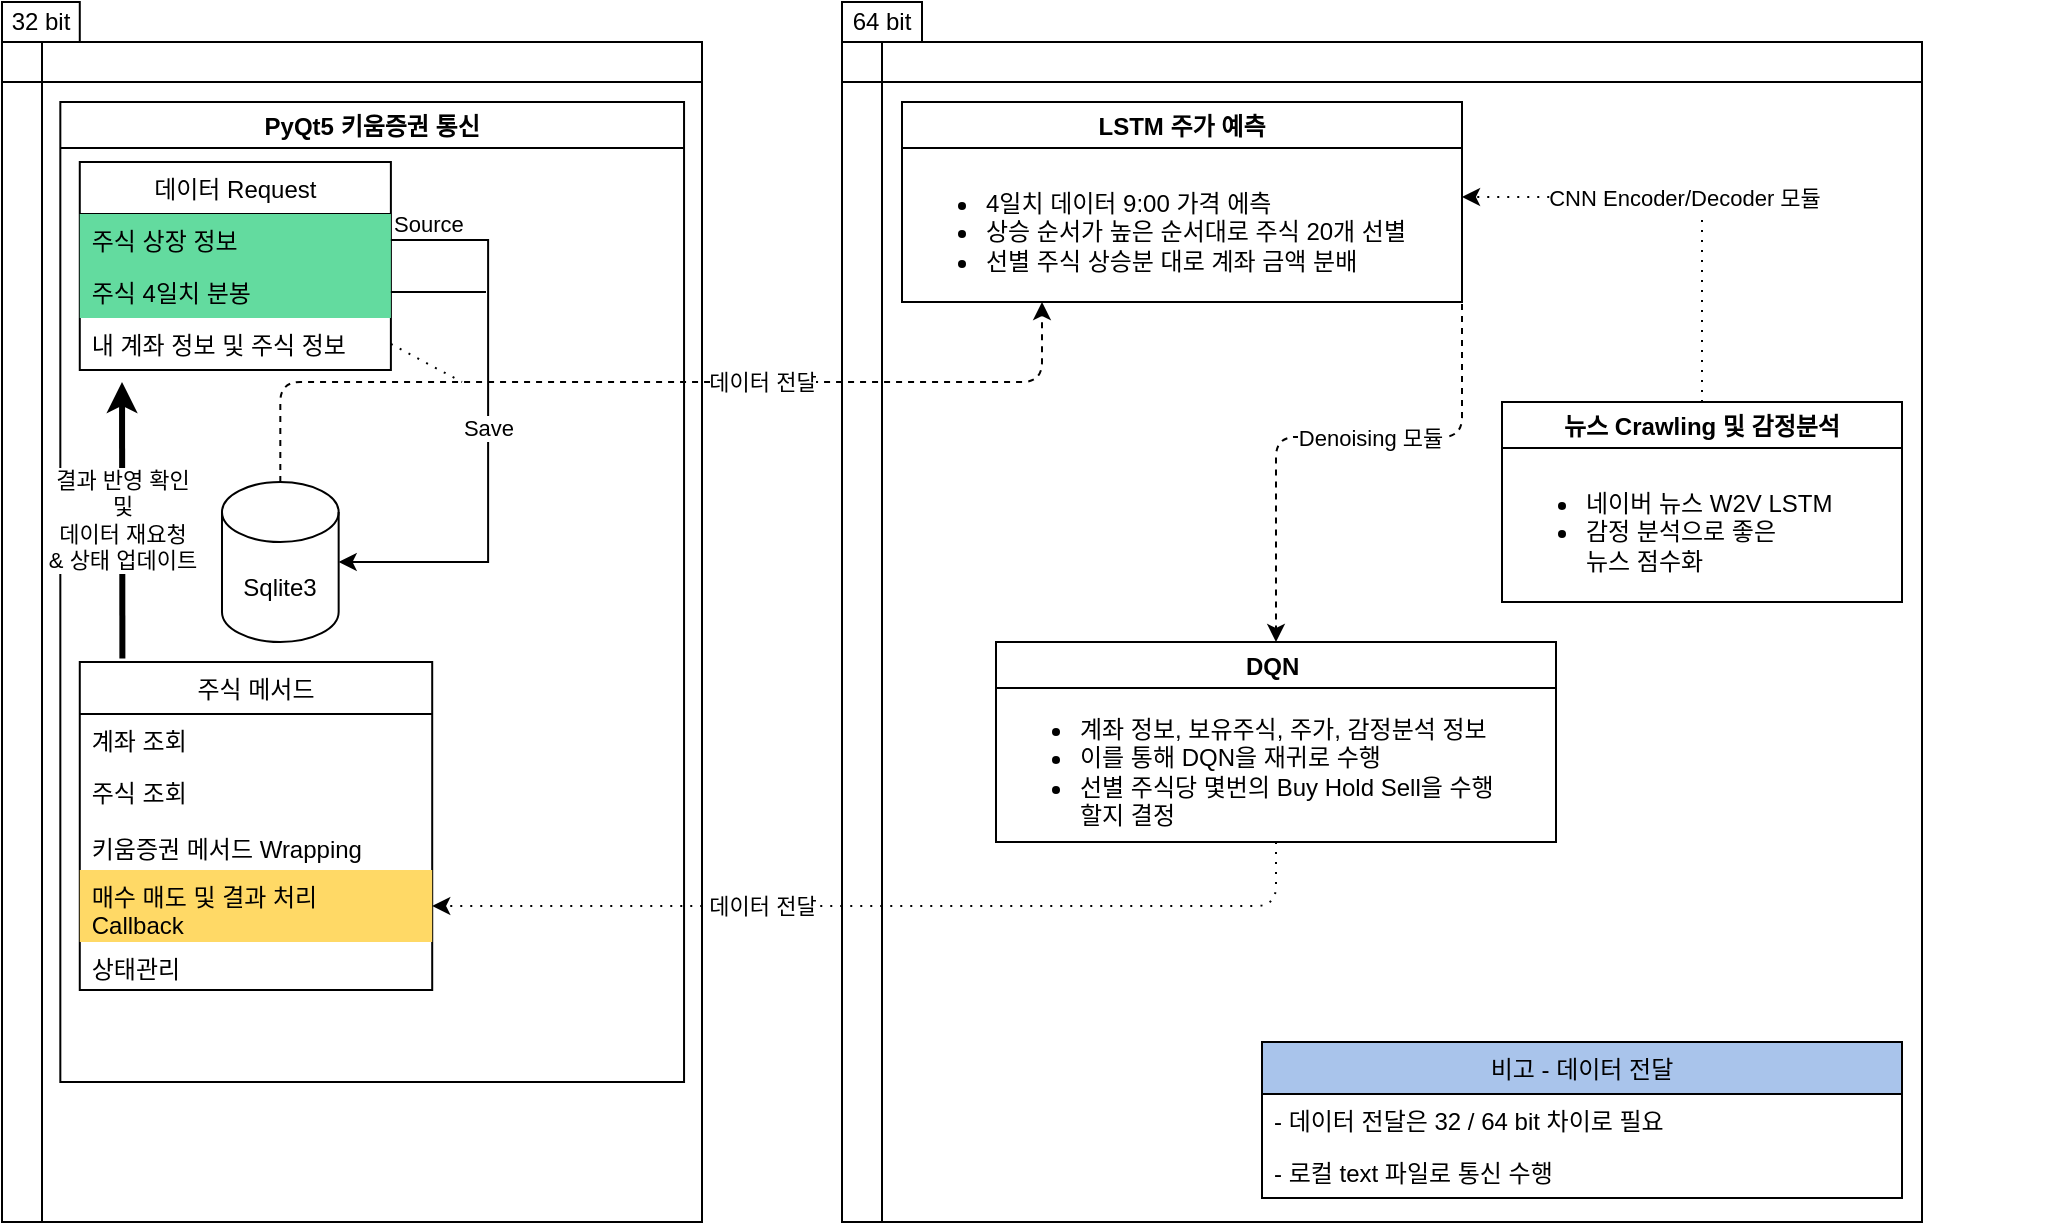 <mxfile version="15.2.7" type="device"><diagram id="C5RBs43oDa-KdzZeNtuy" name="Page-1"><mxGraphModel dx="1086" dy="765" grid="1" gridSize="10" guides="1" tooltips="1" connect="1" arrows="1" fold="1" page="1" pageScale="1" pageWidth="1169" pageHeight="827" math="0" shadow="0"><root><mxCell id="WIyWlLk6GJQsqaUBKTNV-0"/><mxCell id="WIyWlLk6GJQsqaUBKTNV-1" parent="WIyWlLk6GJQsqaUBKTNV-0"/><mxCell id="VBxSyq6mlXVu_zhZw_XC-9" value="" style="group;fillColor=default;" parent="WIyWlLk6GJQsqaUBKTNV-1" vertex="1" connectable="0"><mxGeometry x="470" y="40" width="540" height="610" as="geometry"/></mxCell><mxCell id="VBxSyq6mlXVu_zhZw_XC-5" value="" style="shape=internalStorage;whiteSpace=wrap;html=1;backgroundOutline=1;" parent="VBxSyq6mlXVu_zhZw_XC-9" vertex="1"><mxGeometry y="20" width="540" height="590" as="geometry"/></mxCell><mxCell id="VBxSyq6mlXVu_zhZw_XC-6" value="64 bit" style="text;html=1;strokeColor=default;fillColor=none;align=center;verticalAlign=middle;whiteSpace=wrap;rounded=0;" parent="VBxSyq6mlXVu_zhZw_XC-9" vertex="1"><mxGeometry width="40" height="20" as="geometry"/></mxCell><mxCell id="VBxSyq6mlXVu_zhZw_XC-31" value="LSTM 주가 예측" style="swimlane;strokeColor=default;fillColor=none;" parent="VBxSyq6mlXVu_zhZw_XC-9" vertex="1"><mxGeometry x="30" y="50" width="280" height="100" as="geometry"/></mxCell><mxCell id="VBxSyq6mlXVu_zhZw_XC-33" value="&lt;ul&gt;&lt;li&gt;4일치 데이터 9:00 가격 에측&lt;/li&gt;&lt;li&gt;상승 순서가 높은 순서대로 주식 20개 선별&lt;/li&gt;&lt;li&gt;선별 주식 상승분 대로 계좌 금액 분배&lt;/li&gt;&lt;/ul&gt;" style="text;html=1;strokeColor=none;fillColor=none;align=left;verticalAlign=middle;whiteSpace=wrap;rounded=0;" parent="VBxSyq6mlXVu_zhZw_XC-31" vertex="1"><mxGeometry y="30" width="280" height="70" as="geometry"/></mxCell><mxCell id="VBxSyq6mlXVu_zhZw_XC-34" value="DQN " style="swimlane;strokeColor=default;fillColor=none;" parent="VBxSyq6mlXVu_zhZw_XC-9" vertex="1"><mxGeometry x="77" y="320" width="280" height="100" as="geometry"/></mxCell><mxCell id="VBxSyq6mlXVu_zhZw_XC-35" value="&lt;ul&gt;&lt;li&gt;계좌 정보, 보유주식, 주가, 감정분석 정보&lt;/li&gt;&lt;li&gt;이를 통해 DQN을 재귀로 수행&lt;/li&gt;&lt;li&gt;선별 주식당 몇번의 Buy Hold Sell을 수행&lt;br&gt;할지 결정&amp;nbsp;&lt;/li&gt;&lt;/ul&gt;" style="text;html=1;strokeColor=none;fillColor=none;align=left;verticalAlign=middle;whiteSpace=wrap;rounded=0;" parent="VBxSyq6mlXVu_zhZw_XC-34" vertex="1"><mxGeometry y="30" width="280" height="70" as="geometry"/></mxCell><mxCell id="VBxSyq6mlXVu_zhZw_XC-38" value="Denoising 모듈" style="edgeStyle=elbowEdgeStyle;rounded=1;orthogonalLoop=1;jettySize=auto;elbow=vertical;html=1;exitX=1;exitY=0.5;exitDx=0;exitDy=0;dashed=1;entryX=0.5;entryY=0;entryDx=0;entryDy=0;" parent="VBxSyq6mlXVu_zhZw_XC-9" source="VBxSyq6mlXVu_zhZw_XC-33" target="VBxSyq6mlXVu_zhZw_XC-34" edge="1"><mxGeometry relative="1" as="geometry"/></mxCell><mxCell id="VBxSyq6mlXVu_zhZw_XC-53" value="뉴스 Crawling 및 감정분석" style="swimlane;strokeColor=default;fillColor=none;" parent="VBxSyq6mlXVu_zhZw_XC-9" vertex="1"><mxGeometry x="330" y="200" width="200" height="100" as="geometry"/></mxCell><mxCell id="VBxSyq6mlXVu_zhZw_XC-54" value="&lt;ul&gt;&lt;li&gt;네이버 뉴스 W2V LSTM&lt;/li&gt;&lt;li&gt;감정 분석으로 좋은 &lt;br&gt;뉴스 점수화&lt;/li&gt;&lt;/ul&gt;" style="text;html=1;strokeColor=none;fillColor=none;align=left;verticalAlign=middle;whiteSpace=wrap;rounded=0;" parent="VBxSyq6mlXVu_zhZw_XC-53" vertex="1"><mxGeometry y="30" width="280" height="70" as="geometry"/></mxCell><mxCell id="VBxSyq6mlXVu_zhZw_XC-55" value="CNN Encoder/Decoder 모듈" style="endArrow=classic;html=1;dashed=1;dashPattern=1 4;exitX=0.5;exitY=0;exitDx=0;exitDy=0;entryX=1;entryY=0.25;entryDx=0;entryDy=0;edgeStyle=elbowEdgeStyle;" parent="VBxSyq6mlXVu_zhZw_XC-9" source="VBxSyq6mlXVu_zhZw_XC-53" target="VBxSyq6mlXVu_zhZw_XC-33" edge="1"><mxGeometry x="0.004" width="50" height="50" relative="1" as="geometry"><mxPoint x="60" y="210" as="sourcePoint"/><mxPoint x="110" y="160" as="targetPoint"/><Array as="points"><mxPoint x="430" y="130"/></Array><mxPoint as="offset"/></mxGeometry></mxCell><mxCell id="VBxSyq6mlXVu_zhZw_XC-59" value="비고 - 데이터 전달" style="swimlane;fontStyle=0;childLayout=stackLayout;horizontal=1;startSize=26;horizontalStack=0;resizeParent=1;resizeParentMax=0;resizeLast=0;collapsible=1;marginBottom=0;strokeColor=default;fillColor=#A9C4EB;" parent="VBxSyq6mlXVu_zhZw_XC-9" vertex="1"><mxGeometry x="210" y="520" width="320" height="78" as="geometry"/></mxCell><mxCell id="VBxSyq6mlXVu_zhZw_XC-60" value="- 데이터 전달은 32 / 64 bit 차이로 필요" style="text;strokeColor=none;fillColor=none;align=left;verticalAlign=top;spacingLeft=4;spacingRight=4;overflow=hidden;rotatable=0;points=[[0,0.5],[1,0.5]];portConstraint=eastwest;" parent="VBxSyq6mlXVu_zhZw_XC-59" vertex="1"><mxGeometry y="26" width="320" height="26" as="geometry"/></mxCell><mxCell id="VBxSyq6mlXVu_zhZw_XC-62" value="- 로컬 text 파일로 통신 수행" style="text;strokeColor=none;fillColor=none;align=left;verticalAlign=top;spacingLeft=4;spacingRight=4;overflow=hidden;rotatable=0;points=[[0,0.5],[1,0.5]];portConstraint=eastwest;" parent="VBxSyq6mlXVu_zhZw_XC-59" vertex="1"><mxGeometry y="52" width="320" height="26" as="geometry"/></mxCell><mxCell id="VBxSyq6mlXVu_zhZw_XC-10" value="" style="group" parent="WIyWlLk6GJQsqaUBKTNV-1" vertex="1" connectable="0"><mxGeometry x="50" y="40" width="350" height="610" as="geometry"/></mxCell><mxCell id="VBxSyq6mlXVu_zhZw_XC-2" value="" style="shape=internalStorage;whiteSpace=wrap;html=1;backgroundOutline=1;" parent="VBxSyq6mlXVu_zhZw_XC-10" vertex="1"><mxGeometry y="20" width="350" height="590" as="geometry"/></mxCell><mxCell id="VBxSyq6mlXVu_zhZw_XC-1" value="PyQt5 키움증권 통신" style="swimlane;" parent="VBxSyq6mlXVu_zhZw_XC-10" vertex="1"><mxGeometry x="29.167" y="50" width="311.859" height="490" as="geometry"/></mxCell><mxCell id="VBxSyq6mlXVu_zhZw_XC-11" value="데이터 Request" style="swimlane;fontStyle=0;childLayout=stackLayout;horizontal=1;startSize=26;horizontalStack=0;resizeParent=1;resizeParentMax=0;resizeLast=0;collapsible=1;marginBottom=0;strokeColor=default;" parent="VBxSyq6mlXVu_zhZw_XC-1" vertex="1"><mxGeometry x="9.722" y="30" width="155.556" height="104" as="geometry"/></mxCell><mxCell id="VBxSyq6mlXVu_zhZw_XC-12" value="주식 상장 정보" style="text;strokeColor=none;fillColor=#63DB9F;align=left;verticalAlign=top;spacingLeft=4;spacingRight=4;overflow=hidden;rotatable=0;points=[[0,0.5],[1,0.5]];portConstraint=eastwest;" parent="VBxSyq6mlXVu_zhZw_XC-11" vertex="1"><mxGeometry y="26" width="155.556" height="26" as="geometry"/></mxCell><mxCell id="VBxSyq6mlXVu_zhZw_XC-13" value="주식 4일치 분봉" style="text;strokeColor=none;fillColor=#63DB9F;align=left;verticalAlign=top;spacingLeft=4;spacingRight=4;overflow=hidden;rotatable=0;points=[[0,0.5],[1,0.5]];portConstraint=eastwest;" parent="VBxSyq6mlXVu_zhZw_XC-11" vertex="1"><mxGeometry y="52" width="155.556" height="26" as="geometry"/></mxCell><mxCell id="VBxSyq6mlXVu_zhZw_XC-14" value="내 계좌 정보 및 주식 정보" style="text;strokeColor=none;fillColor=none;align=left;verticalAlign=top;spacingLeft=4;spacingRight=4;overflow=hidden;rotatable=0;points=[[0,0.5],[1,0.5]];portConstraint=eastwest;" parent="VBxSyq6mlXVu_zhZw_XC-11" vertex="1"><mxGeometry y="78" width="155.556" height="26" as="geometry"/></mxCell><object label="주식 메서드" dd="" id="VBxSyq6mlXVu_zhZw_XC-22"><mxCell style="swimlane;fontStyle=0;childLayout=stackLayout;horizontal=1;startSize=26;horizontalStack=0;resizeParent=1;resizeParentMax=0;resizeLast=0;collapsible=1;marginBottom=0;strokeColor=default;fillColor=none;" parent="VBxSyq6mlXVu_zhZw_XC-1" vertex="1"><mxGeometry x="9.723" y="280" width="176.214" height="164" as="geometry"/></mxCell></object><mxCell id="VBxSyq6mlXVu_zhZw_XC-23" value="계좌 조회" style="text;strokeColor=none;fillColor=none;align=left;verticalAlign=top;spacingLeft=4;spacingRight=4;overflow=hidden;rotatable=0;points=[[0,0.5],[1,0.5]];portConstraint=eastwest;" parent="VBxSyq6mlXVu_zhZw_XC-22" vertex="1"><mxGeometry y="26" width="176.214" height="26" as="geometry"/></mxCell><mxCell id="VBxSyq6mlXVu_zhZw_XC-29" value="주식 조회" style="text;strokeColor=none;fillColor=none;align=left;verticalAlign=top;spacingLeft=4;spacingRight=4;overflow=hidden;rotatable=0;points=[[0,0.5],[1,0.5]];portConstraint=eastwest;" parent="VBxSyq6mlXVu_zhZw_XC-22" vertex="1"><mxGeometry y="52" width="176.214" height="28" as="geometry"/></mxCell><mxCell id="VBxSyq6mlXVu_zhZw_XC-36" value="키움증권 메서드 Wrapping" style="text;strokeColor=none;fillColor=none;align=left;verticalAlign=top;spacingLeft=4;spacingRight=4;overflow=hidden;rotatable=0;points=[[0,0.5],[1,0.5]];portConstraint=eastwest;" parent="VBxSyq6mlXVu_zhZw_XC-22" vertex="1"><mxGeometry y="80" width="176.214" height="24" as="geometry"/></mxCell><mxCell id="VBxSyq6mlXVu_zhZw_XC-24" value="매수 매도 및 결과 처리&#10;Callback" style="text;strokeColor=none;fillColor=#FFD966;align=left;verticalAlign=top;spacingLeft=4;spacingRight=4;overflow=hidden;rotatable=0;points=[[0,0.5],[1,0.5]];portConstraint=eastwest;" parent="VBxSyq6mlXVu_zhZw_XC-22" vertex="1"><mxGeometry y="104" width="176.214" height="36" as="geometry"/></mxCell><mxCell id="VBxSyq6mlXVu_zhZw_XC-25" value="상태관리" style="text;strokeColor=none;fillColor=none;align=left;verticalAlign=top;spacingLeft=4;spacingRight=4;overflow=hidden;rotatable=0;points=[[0,0.5],[1,0.5]];portConstraint=eastwest;" parent="VBxSyq6mlXVu_zhZw_XC-22" vertex="1"><mxGeometry y="140" width="176.214" height="24" as="geometry"/></mxCell><mxCell id="VBxSyq6mlXVu_zhZw_XC-3" value="32 bit" style="text;html=1;strokeColor=default;fillColor=none;align=center;verticalAlign=middle;whiteSpace=wrap;rounded=0;" parent="VBxSyq6mlXVu_zhZw_XC-10" vertex="1"><mxGeometry width="38.889" height="20" as="geometry"/></mxCell><mxCell id="VBxSyq6mlXVu_zhZw_XC-16" value="Sqlite3" style="shape=cylinder3;whiteSpace=wrap;html=1;boundedLbl=1;backgroundOutline=1;size=15;strokeColor=default;" parent="VBxSyq6mlXVu_zhZw_XC-10" vertex="1"><mxGeometry x="109.996" y="240" width="58.333" height="80" as="geometry"/></mxCell><mxCell id="VBxSyq6mlXVu_zhZw_XC-18" value="" style="endArrow=classic;html=1;rounded=0;edgeStyle=elbowEdgeStyle;elbow=vertical;" parent="VBxSyq6mlXVu_zhZw_XC-10" source="VBxSyq6mlXVu_zhZw_XC-12" target="VBxSyq6mlXVu_zhZw_XC-16" edge="1"><mxGeometry relative="1" as="geometry"><mxPoint x="213.889" y="118.71" as="sourcePoint"/><mxPoint x="388.889" y="106" as="targetPoint"/><Array as="points"><mxPoint x="243.056" y="176"/></Array></mxGeometry></mxCell><mxCell id="VBxSyq6mlXVu_zhZw_XC-19" value="Save" style="edgeLabel;resizable=0;html=1;align=center;verticalAlign=middle;" parent="VBxSyq6mlXVu_zhZw_XC-18" connectable="0" vertex="1"><mxGeometry relative="1" as="geometry"/></mxCell><mxCell id="VBxSyq6mlXVu_zhZw_XC-20" value="Source" style="edgeLabel;resizable=0;html=1;align=left;verticalAlign=bottom;" parent="VBxSyq6mlXVu_zhZw_XC-18" connectable="0" vertex="1"><mxGeometry x="-1" relative="1" as="geometry"/></mxCell><mxCell id="VBxSyq6mlXVu_zhZw_XC-27" value="데이터 전달" style="endArrow=classic;html=1;exitX=0.5;exitY=0;exitDx=0;exitDy=0;exitPerimeter=0;edgeStyle=elbowEdgeStyle;elbow=vertical;rounded=1;dashed=1;entryX=0.25;entryY=1;entryDx=0;entryDy=0;" parent="WIyWlLk6GJQsqaUBKTNV-1" source="VBxSyq6mlXVu_zhZw_XC-16" target="VBxSyq6mlXVu_zhZw_XC-33" edge="1"><mxGeometry x="0.235" width="50" height="50" relative="1" as="geometry"><mxPoint x="420" y="220" as="sourcePoint"/><mxPoint x="530" y="180" as="targetPoint"/><Array as="points"><mxPoint x="400" y="230"/></Array><mxPoint as="offset"/></mxGeometry></mxCell><mxCell id="VBxSyq6mlXVu_zhZw_XC-43" value="" style="endArrow=none;html=1;exitX=1;exitY=0.5;exitDx=0;exitDy=0;" parent="WIyWlLk6GJQsqaUBKTNV-1" source="VBxSyq6mlXVu_zhZw_XC-13" edge="1"><mxGeometry width="50" height="50" relative="1" as="geometry"><mxPoint x="510" y="340" as="sourcePoint"/><mxPoint x="292" y="185" as="targetPoint"/></mxGeometry></mxCell><mxCell id="VBxSyq6mlXVu_zhZw_XC-46" value="" style="endArrow=none;html=1;exitX=1;exitY=0.5;exitDx=0;exitDy=0;dashed=1;dashPattern=1 4;" parent="WIyWlLk6GJQsqaUBKTNV-1" source="VBxSyq6mlXVu_zhZw_XC-14" edge="1"><mxGeometry width="50" height="50" relative="1" as="geometry"><mxPoint x="260" y="195" as="sourcePoint"/><mxPoint x="280" y="230" as="targetPoint"/></mxGeometry></mxCell><mxCell id="VBxSyq6mlXVu_zhZw_XC-56" value="" style="endArrow=classic;html=1;dashed=1;dashPattern=1 4;exitX=0.5;exitY=1;exitDx=0;exitDy=0;entryX=1;entryY=0.5;entryDx=0;entryDy=0;edgeStyle=elbowEdgeStyle;" parent="WIyWlLk6GJQsqaUBKTNV-1" source="VBxSyq6mlXVu_zhZw_XC-35" target="VBxSyq6mlXVu_zhZw_XC-24" edge="1"><mxGeometry width="50" height="50" relative="1" as="geometry"><mxPoint x="530" y="320" as="sourcePoint"/><mxPoint x="580" y="270" as="targetPoint"/><Array as="points"><mxPoint x="687" y="492"/></Array></mxGeometry></mxCell><mxCell id="VBxSyq6mlXVu_zhZw_XC-57" value="데이터 전달" style="edgeLabel;html=1;align=center;verticalAlign=middle;resizable=0;points=[];" parent="VBxSyq6mlXVu_zhZw_XC-56" vertex="1" connectable="0"><mxGeometry x="0.084" y="1" relative="1" as="geometry"><mxPoint x="-43" y="-1" as="offset"/></mxGeometry></mxCell><mxCell id="VBxSyq6mlXVu_zhZw_XC-58" value="결과 반영 확인&lt;br&gt;및&lt;br&gt;데이터 재요청&lt;br&gt;&amp;amp; 상태 업데이트" style="endArrow=classic;html=1;exitX=0.121;exitY=-0.011;exitDx=0;exitDy=0;exitPerimeter=0;strokeWidth=3;" parent="WIyWlLk6GJQsqaUBKTNV-1" source="VBxSyq6mlXVu_zhZw_XC-22" edge="1"><mxGeometry width="50" height="50" relative="1" as="geometry"><mxPoint x="530" y="320" as="sourcePoint"/><mxPoint x="110" y="230" as="targetPoint"/></mxGeometry></mxCell></root></mxGraphModel></diagram></mxfile>